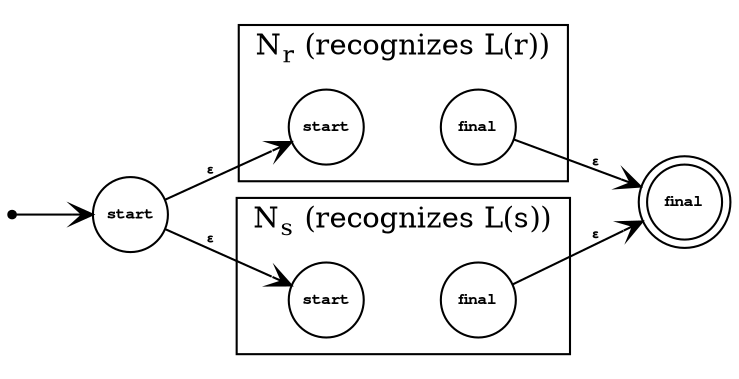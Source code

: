 digraph G {
 rankdir=LR;

 node [fontname="Courier Bold",fontsize=8,shape=circle,fixedsize=true];
 edge [fontname="Courier Bold",fontsize=8,arrowhead="vee"]; 

 n1[label="",shape=point];

 subgraph cluster_0{
  label=<N<SUB>r</SUB> (recognizes L(r))>;
  n2[label="start"];
  n3[label="final"];
  n2->n3[style=invis];
 }

 subgraph cluster_1{
  label=<N<SUB>s</SUB> (recognizes L(s))>;
  n4[label="start"];
  n5[label="final"];
  n4->n5[style=invis];
 }

 n6[label="start"];
 n1->n6;
 n6->n2[label="&epsilon;"];
 n6->n4[label="&epsilon;"];

 n7[label="final",shape=doublecircle];
 n3->n7[label="&epsilon;"];
 n5->n7[label="&epsilon;"];
}
